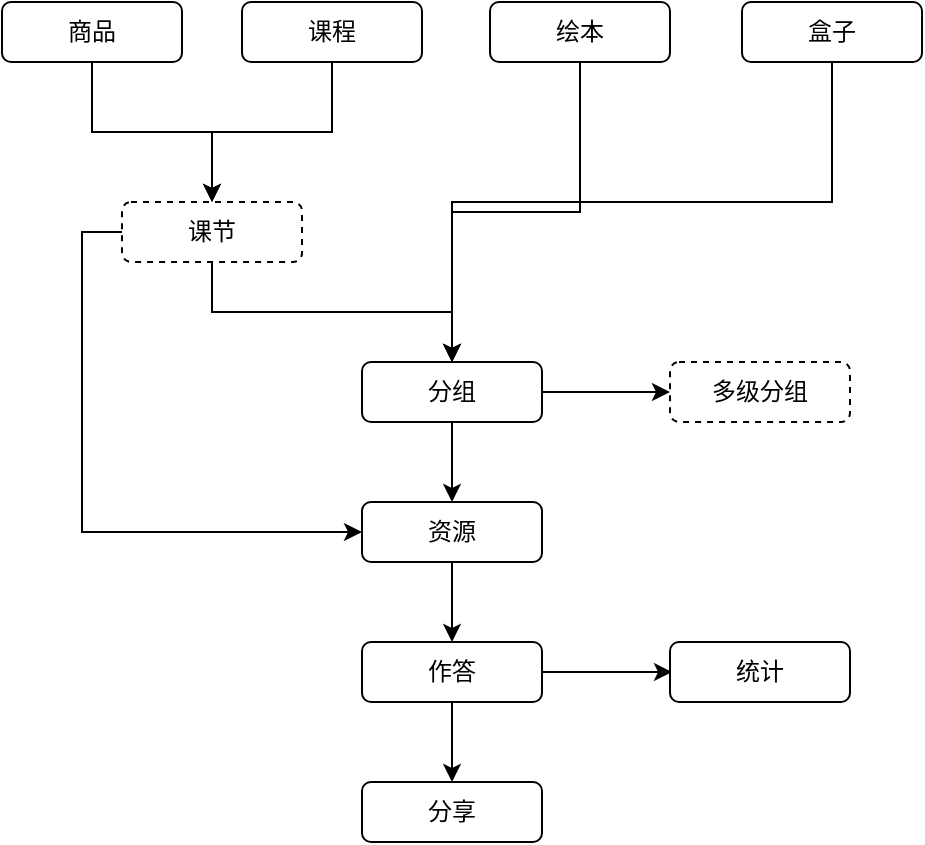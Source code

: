 <mxfile version="27.1.5">
  <diagram name="第 1 页" id="vCstujBlFwDj5-IRAXL8">
    <mxGraphModel dx="884" dy="701" grid="1" gridSize="10" guides="1" tooltips="1" connect="1" arrows="1" fold="1" page="1" pageScale="1" pageWidth="827" pageHeight="1169" math="0" shadow="0">
      <root>
        <mxCell id="0" />
        <mxCell id="1" parent="0" />
        <mxCell id="kBfozF5rs_TPLlJqGUb--8" style="edgeStyle=orthogonalEdgeStyle;rounded=0;orthogonalLoop=1;jettySize=auto;html=1;" parent="1" source="kBfozF5rs_TPLlJqGUb--1" target="kBfozF5rs_TPLlJqGUb--5" edge="1">
          <mxGeometry relative="1" as="geometry" />
        </mxCell>
        <mxCell id="kBfozF5rs_TPLlJqGUb--1" value="商品" style="rounded=1;whiteSpace=wrap;html=1;" parent="1" vertex="1">
          <mxGeometry x="80" y="110" width="90" height="30" as="geometry" />
        </mxCell>
        <mxCell id="kBfozF5rs_TPLlJqGUb--9" style="edgeStyle=orthogonalEdgeStyle;rounded=0;orthogonalLoop=1;jettySize=auto;html=1;entryX=0.5;entryY=0;entryDx=0;entryDy=0;" parent="1" source="kBfozF5rs_TPLlJqGUb--2" target="kBfozF5rs_TPLlJqGUb--5" edge="1">
          <mxGeometry relative="1" as="geometry" />
        </mxCell>
        <mxCell id="kBfozF5rs_TPLlJqGUb--2" value="课程" style="rounded=1;whiteSpace=wrap;html=1;" parent="1" vertex="1">
          <mxGeometry x="200" y="110" width="90" height="30" as="geometry" />
        </mxCell>
        <mxCell id="kBfozF5rs_TPLlJqGUb--12" style="edgeStyle=orthogonalEdgeStyle;rounded=0;orthogonalLoop=1;jettySize=auto;html=1;entryX=0.5;entryY=0;entryDx=0;entryDy=0;" parent="1" source="kBfozF5rs_TPLlJqGUb--3" target="kBfozF5rs_TPLlJqGUb--10" edge="1">
          <mxGeometry relative="1" as="geometry" />
        </mxCell>
        <mxCell id="kBfozF5rs_TPLlJqGUb--3" value="绘本" style="rounded=1;whiteSpace=wrap;html=1;" parent="1" vertex="1">
          <mxGeometry x="324" y="110" width="90" height="30" as="geometry" />
        </mxCell>
        <mxCell id="kBfozF5rs_TPLlJqGUb--13" style="edgeStyle=orthogonalEdgeStyle;rounded=0;orthogonalLoop=1;jettySize=auto;html=1;entryX=0.5;entryY=0;entryDx=0;entryDy=0;" parent="1" source="kBfozF5rs_TPLlJqGUb--4" target="kBfozF5rs_TPLlJqGUb--10" edge="1">
          <mxGeometry relative="1" as="geometry">
            <Array as="points">
              <mxPoint x="495" y="210" />
              <mxPoint x="305" y="210" />
            </Array>
          </mxGeometry>
        </mxCell>
        <mxCell id="kBfozF5rs_TPLlJqGUb--4" value="盒子" style="rounded=1;whiteSpace=wrap;html=1;" parent="1" vertex="1">
          <mxGeometry x="450" y="110" width="90" height="30" as="geometry" />
        </mxCell>
        <mxCell id="kBfozF5rs_TPLlJqGUb--11" style="edgeStyle=orthogonalEdgeStyle;rounded=0;orthogonalLoop=1;jettySize=auto;html=1;entryX=0.5;entryY=0;entryDx=0;entryDy=0;exitX=0.5;exitY=1;exitDx=0;exitDy=0;" parent="1" source="kBfozF5rs_TPLlJqGUb--5" target="kBfozF5rs_TPLlJqGUb--10" edge="1">
          <mxGeometry relative="1" as="geometry" />
        </mxCell>
        <mxCell id="3AZ2bk7lzvWiGE3icyXY-1" style="edgeStyle=orthogonalEdgeStyle;rounded=0;orthogonalLoop=1;jettySize=auto;html=1;entryX=0;entryY=0.5;entryDx=0;entryDy=0;exitX=0;exitY=0.5;exitDx=0;exitDy=0;" edge="1" parent="1" source="kBfozF5rs_TPLlJqGUb--5" target="kBfozF5rs_TPLlJqGUb--14">
          <mxGeometry relative="1" as="geometry" />
        </mxCell>
        <mxCell id="kBfozF5rs_TPLlJqGUb--5" value="课节" style="rounded=1;whiteSpace=wrap;html=1;dashed=1;" parent="1" vertex="1">
          <mxGeometry x="140" y="210" width="90" height="30" as="geometry" />
        </mxCell>
        <mxCell id="kBfozF5rs_TPLlJqGUb--16" style="edgeStyle=orthogonalEdgeStyle;rounded=0;orthogonalLoop=1;jettySize=auto;html=1;" parent="1" source="kBfozF5rs_TPLlJqGUb--10" target="kBfozF5rs_TPLlJqGUb--14" edge="1">
          <mxGeometry relative="1" as="geometry" />
        </mxCell>
        <mxCell id="3AZ2bk7lzvWiGE3icyXY-8" style="edgeStyle=orthogonalEdgeStyle;rounded=0;orthogonalLoop=1;jettySize=auto;html=1;entryX=0;entryY=0.5;entryDx=0;entryDy=0;" edge="1" parent="1" source="kBfozF5rs_TPLlJqGUb--10" target="3AZ2bk7lzvWiGE3icyXY-7">
          <mxGeometry relative="1" as="geometry" />
        </mxCell>
        <mxCell id="kBfozF5rs_TPLlJqGUb--10" value="分组" style="rounded=1;whiteSpace=wrap;html=1;" parent="1" vertex="1">
          <mxGeometry x="260" y="290" width="90" height="30" as="geometry" />
        </mxCell>
        <mxCell id="kBfozF5rs_TPLlJqGUb--17" style="edgeStyle=orthogonalEdgeStyle;rounded=0;orthogonalLoop=1;jettySize=auto;html=1;entryX=0.5;entryY=0;entryDx=0;entryDy=0;" parent="1" source="kBfozF5rs_TPLlJqGUb--14" target="kBfozF5rs_TPLlJqGUb--15" edge="1">
          <mxGeometry relative="1" as="geometry" />
        </mxCell>
        <mxCell id="kBfozF5rs_TPLlJqGUb--14" value="资源" style="rounded=1;whiteSpace=wrap;html=1;" parent="1" vertex="1">
          <mxGeometry x="260" y="360" width="90" height="30" as="geometry" />
        </mxCell>
        <mxCell id="3AZ2bk7lzvWiGE3icyXY-3" style="edgeStyle=orthogonalEdgeStyle;rounded=0;orthogonalLoop=1;jettySize=auto;html=1;entryX=0.5;entryY=0;entryDx=0;entryDy=0;" edge="1" parent="1" source="kBfozF5rs_TPLlJqGUb--15" target="3AZ2bk7lzvWiGE3icyXY-2">
          <mxGeometry relative="1" as="geometry" />
        </mxCell>
        <mxCell id="3AZ2bk7lzvWiGE3icyXY-5" value="" style="edgeStyle=orthogonalEdgeStyle;rounded=0;orthogonalLoop=1;jettySize=auto;html=1;" edge="1" parent="1" source="kBfozF5rs_TPLlJqGUb--15">
          <mxGeometry relative="1" as="geometry">
            <mxPoint x="415.0" y="445" as="targetPoint" />
          </mxGeometry>
        </mxCell>
        <mxCell id="kBfozF5rs_TPLlJqGUb--15" value="作答" style="rounded=1;whiteSpace=wrap;html=1;" parent="1" vertex="1">
          <mxGeometry x="260" y="430" width="90" height="30" as="geometry" />
        </mxCell>
        <mxCell id="3AZ2bk7lzvWiGE3icyXY-2" value="分享" style="rounded=1;whiteSpace=wrap;html=1;" vertex="1" parent="1">
          <mxGeometry x="260" y="500" width="90" height="30" as="geometry" />
        </mxCell>
        <mxCell id="3AZ2bk7lzvWiGE3icyXY-6" value="统计" style="rounded=1;whiteSpace=wrap;html=1;" vertex="1" parent="1">
          <mxGeometry x="414" y="430" width="90" height="30" as="geometry" />
        </mxCell>
        <mxCell id="3AZ2bk7lzvWiGE3icyXY-7" value="多级分组" style="rounded=1;whiteSpace=wrap;html=1;dashed=1;" vertex="1" parent="1">
          <mxGeometry x="414" y="290" width="90" height="30" as="geometry" />
        </mxCell>
      </root>
    </mxGraphModel>
  </diagram>
</mxfile>

